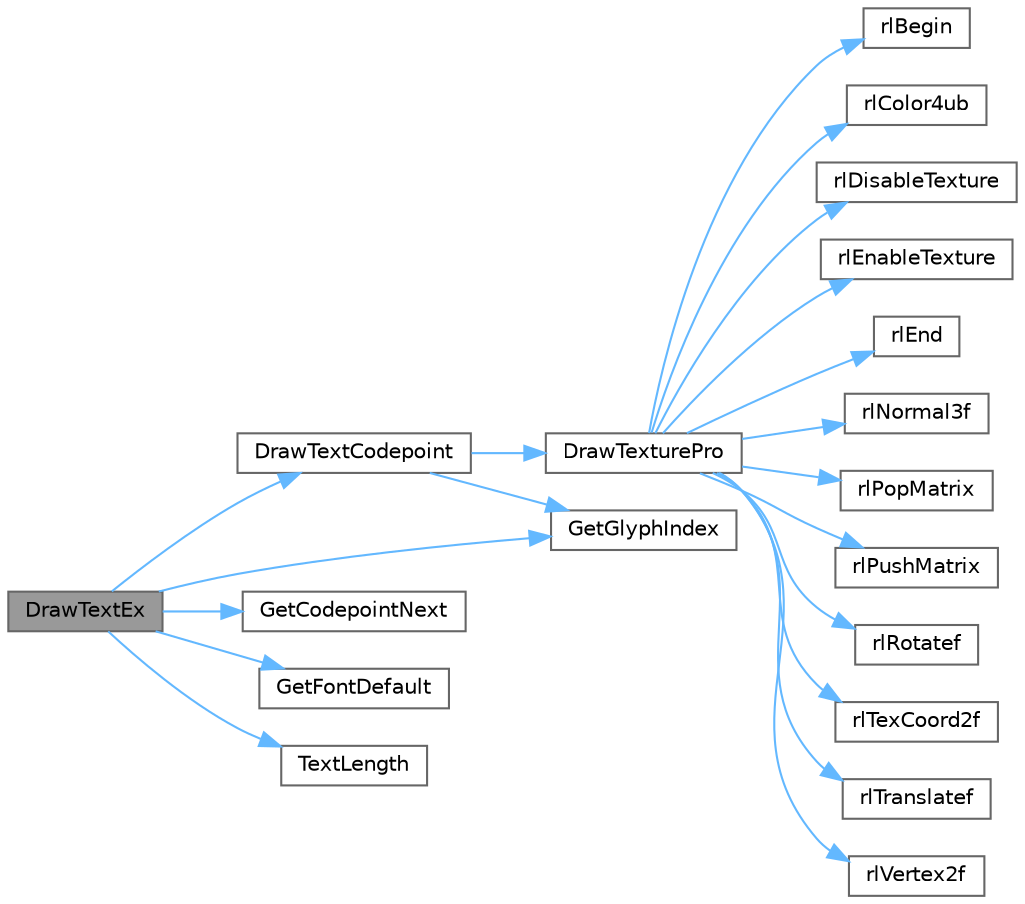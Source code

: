 digraph "DrawTextEx"
{
 // LATEX_PDF_SIZE
  bgcolor="transparent";
  edge [fontname=Helvetica,fontsize=10,labelfontname=Helvetica,labelfontsize=10];
  node [fontname=Helvetica,fontsize=10,shape=box,height=0.2,width=0.4];
  rankdir="LR";
  Node1 [id="Node000001",label="DrawTextEx",height=0.2,width=0.4,color="gray40", fillcolor="grey60", style="filled", fontcolor="black",tooltip=" "];
  Node1 -> Node2 [id="edge39_Node000001_Node000002",color="steelblue1",style="solid",tooltip=" "];
  Node2 [id="Node000002",label="DrawTextCodepoint",height=0.2,width=0.4,color="grey40", fillcolor="white", style="filled",URL="$_classes_2lib_2rtext_8c.html#afa8124f9a9ca1b5749a0c2f5af66e115",tooltip=" "];
  Node2 -> Node3 [id="edge40_Node000002_Node000003",color="steelblue1",style="solid",tooltip=" "];
  Node3 [id="Node000003",label="DrawTexturePro",height=0.2,width=0.4,color="grey40", fillcolor="white", style="filled",URL="$_old_2_classes_2lib_2rtextures_8c.html#a9ac96c691107122f053a291ca3789072",tooltip=" "];
  Node3 -> Node4 [id="edge41_Node000003_Node000004",color="steelblue1",style="solid",tooltip=" "];
  Node4 [id="Node000004",label="rlBegin",height=0.2,width=0.4,color="grey40", fillcolor="white", style="filled",URL="$_classes_2lib_2raylib_2src_2rlgl_8h.html#a9b5d5ccff4766025b1c4503f9abb958c",tooltip=" "];
  Node3 -> Node5 [id="edge42_Node000003_Node000005",color="steelblue1",style="solid",tooltip=" "];
  Node5 [id="Node000005",label="rlColor4ub",height=0.2,width=0.4,color="grey40", fillcolor="white", style="filled",URL="$_classes_2lib_2raylib_2src_2rlgl_8h.html#acde23fe95db450a4e52a1032ce800a39",tooltip=" "];
  Node3 -> Node6 [id="edge43_Node000003_Node000006",color="steelblue1",style="solid",tooltip=" "];
  Node6 [id="Node000006",label="rlDisableTexture",height=0.2,width=0.4,color="grey40", fillcolor="white", style="filled",URL="$_classes_2lib_2raylib_2src_2rlgl_8h.html#a532bbface0899d06f6d74eff34052648",tooltip=" "];
  Node3 -> Node7 [id="edge44_Node000003_Node000007",color="steelblue1",style="solid",tooltip=" "];
  Node7 [id="Node000007",label="rlEnableTexture",height=0.2,width=0.4,color="grey40", fillcolor="white", style="filled",URL="$_classes_2lib_2raylib_2src_2rlgl_8h.html#a2bc666e0e22b25b1844f6018cbc5f962",tooltip=" "];
  Node3 -> Node8 [id="edge45_Node000003_Node000008",color="steelblue1",style="solid",tooltip=" "];
  Node8 [id="Node000008",label="rlEnd",height=0.2,width=0.4,color="grey40", fillcolor="white", style="filled",URL="$_classes_2lib_2raylib_2src_2rlgl_8h.html#a19048aba72ae93e44ba38ad39cbeea3c",tooltip=" "];
  Node3 -> Node9 [id="edge46_Node000003_Node000009",color="steelblue1",style="solid",tooltip=" "];
  Node9 [id="Node000009",label="rlNormal3f",height=0.2,width=0.4,color="grey40", fillcolor="white", style="filled",URL="$_classes_2lib_2raylib_2src_2rlgl_8h.html#a0c7aadb41c614a3be182ad23c0b2d123",tooltip=" "];
  Node3 -> Node10 [id="edge47_Node000003_Node000010",color="steelblue1",style="solid",tooltip=" "];
  Node10 [id="Node000010",label="rlPopMatrix",height=0.2,width=0.4,color="grey40", fillcolor="white", style="filled",URL="$_classes_2lib_2raylib_2src_2rlgl_8h.html#ac957925e053ada7dc541bd4bedfecb9f",tooltip=" "];
  Node3 -> Node11 [id="edge48_Node000003_Node000011",color="steelblue1",style="solid",tooltip=" "];
  Node11 [id="Node000011",label="rlPushMatrix",height=0.2,width=0.4,color="grey40", fillcolor="white", style="filled",URL="$_classes_2lib_2raylib_2src_2rlgl_8h.html#a5f926caa45b57b3de67aa0afc2d2bb0e",tooltip=" "];
  Node3 -> Node12 [id="edge49_Node000003_Node000012",color="steelblue1",style="solid",tooltip=" "];
  Node12 [id="Node000012",label="rlRotatef",height=0.2,width=0.4,color="grey40", fillcolor="white", style="filled",URL="$_classes_2lib_2raylib_2src_2rlgl_8h.html#a1f46a1b7c919d8137387fd2dfde9658e",tooltip=" "];
  Node3 -> Node13 [id="edge50_Node000003_Node000013",color="steelblue1",style="solid",tooltip=" "];
  Node13 [id="Node000013",label="rlTexCoord2f",height=0.2,width=0.4,color="grey40", fillcolor="white", style="filled",URL="$_classes_2lib_2raylib_2src_2rlgl_8h.html#aa68cc0d16f2e048156e0cc6053037ba3",tooltip=" "];
  Node3 -> Node14 [id="edge51_Node000003_Node000014",color="steelblue1",style="solid",tooltip=" "];
  Node14 [id="Node000014",label="rlTranslatef",height=0.2,width=0.4,color="grey40", fillcolor="white", style="filled",URL="$_classes_2lib_2raylib_2src_2rlgl_8h.html#aec2bc1d214bbc8fda9493d39987bc51e",tooltip=" "];
  Node3 -> Node15 [id="edge52_Node000003_Node000015",color="steelblue1",style="solid",tooltip=" "];
  Node15 [id="Node000015",label="rlVertex2f",height=0.2,width=0.4,color="grey40", fillcolor="white", style="filled",URL="$_classes_2lib_2raylib_2src_2rlgl_8h.html#a87705672f83d5919863f1e82bcd946b3",tooltip=" "];
  Node2 -> Node16 [id="edge53_Node000002_Node000016",color="steelblue1",style="solid",tooltip=" "];
  Node16 [id="Node000016",label="GetGlyphIndex",height=0.2,width=0.4,color="grey40", fillcolor="white", style="filled",URL="$_classes_2lib_2rtext_8c.html#a37c1bca5f2d858bf4f0a75788cf537e0",tooltip=" "];
  Node1 -> Node17 [id="edge54_Node000001_Node000017",color="steelblue1",style="solid",tooltip=" "];
  Node17 [id="Node000017",label="GetCodepointNext",height=0.2,width=0.4,color="grey40", fillcolor="white", style="filled",URL="$_classes_2lib_2rtext_8c.html#a502188494be285261d46b843b122c97a",tooltip=" "];
  Node1 -> Node18 [id="edge55_Node000001_Node000018",color="steelblue1",style="solid",tooltip=" "];
  Node18 [id="Node000018",label="GetFontDefault",height=0.2,width=0.4,color="grey40", fillcolor="white", style="filled",URL="$_classes_2lib_2rtext_8c.html#ab0c27a81dd37c596295654a82e201137",tooltip=" "];
  Node1 -> Node16 [id="edge56_Node000001_Node000016",color="steelblue1",style="solid",tooltip=" "];
  Node1 -> Node19 [id="edge57_Node000001_Node000019",color="steelblue1",style="solid",tooltip=" "];
  Node19 [id="Node000019",label="TextLength",height=0.2,width=0.4,color="grey40", fillcolor="white", style="filled",URL="$_classes_2lib_2rtext_8c.html#a5ac8f1891934193dc88fd85f493c3a41",tooltip=" "];
}
